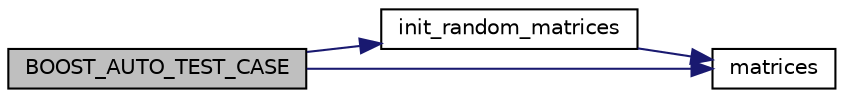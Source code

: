 digraph "BOOST_AUTO_TEST_CASE"
{
 // INTERACTIVE_SVG=YES
  edge [fontname="Helvetica",fontsize="10",labelfontname="Helvetica",labelfontsize="10"];
  node [fontname="Helvetica",fontsize="10",shape=record];
  rankdir="LR";
  Node9 [label="BOOST_AUTO_TEST_CASE",height=0.2,width=0.4,color="black", fillcolor="grey75", style="filled", fontcolor="black"];
  Node9 -> Node10 [color="midnightblue",fontsize="10",style="solid",fontname="Helvetica"];
  Node10 [label="init_random_matrices",height=0.2,width=0.4,color="black", fillcolor="white", style="filled",URL="$functions_8cpp.html#ace0d8a491c04e095dfdc122519e95531",tooltip="initializing random matrices "];
  Node10 -> Node11 [color="midnightblue",fontsize="10",style="solid",fontname="Helvetica"];
  Node11 [label="matrices",height=0.2,width=0.4,color="black", fillcolor="white", style="filled",URL="$unit__tests_8cpp.html#af1bccb24e1ec3f0ac4cf0b2ba66dba10"];
  Node9 -> Node11 [color="midnightblue",fontsize="10",style="solid",fontname="Helvetica"];
}
